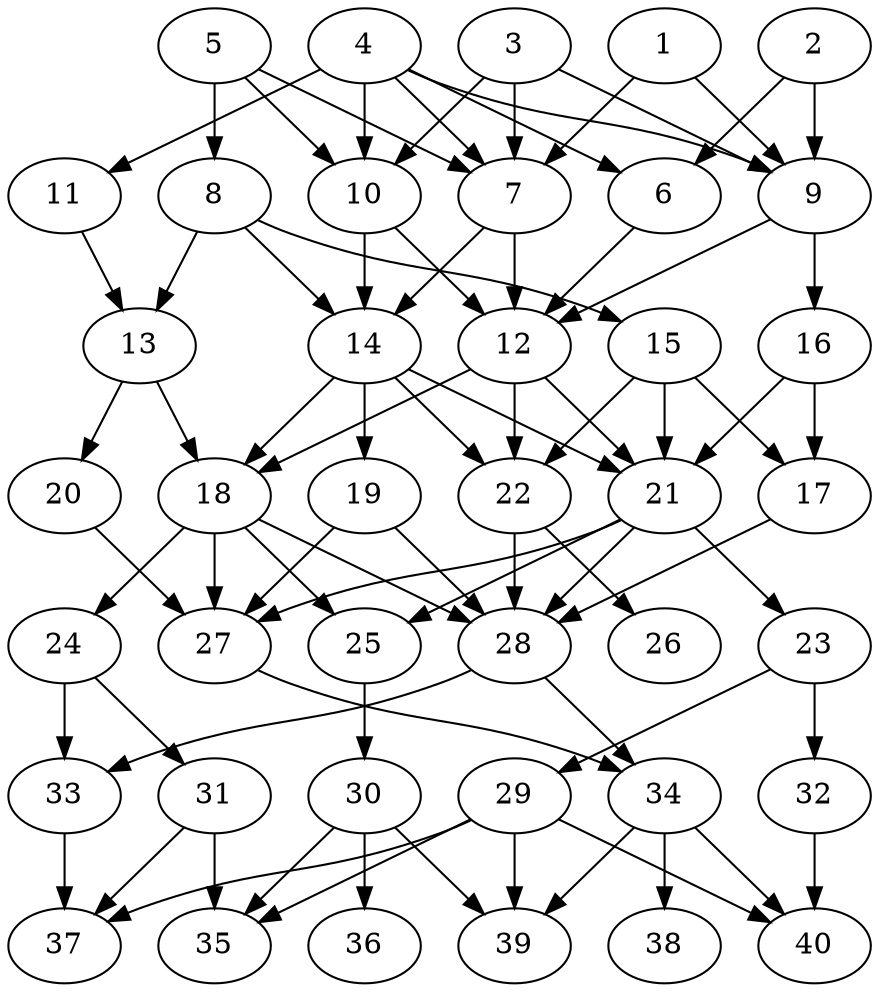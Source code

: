 // DAG automatically generated by daggen at Thu Oct  3 14:06:49 2019
// ./daggen --dot -n 40 --ccr 0.3 --fat 0.5 --regular 0.9 --density 0.7 --mindata 5242880 --maxdata 52428800 
digraph G {
  1 [size="152142507", alpha="0.10", expect_size="45642752"] 
  1 -> 7 [size ="45642752"]
  1 -> 9 [size ="45642752"]
  2 [size="45666987", alpha="0.06", expect_size="13700096"] 
  2 -> 6 [size ="13700096"]
  2 -> 9 [size ="13700096"]
  3 [size="124180480", alpha="0.19", expect_size="37254144"] 
  3 -> 7 [size ="37254144"]
  3 -> 9 [size ="37254144"]
  3 -> 10 [size ="37254144"]
  4 [size="169359360", alpha="0.16", expect_size="50807808"] 
  4 -> 6 [size ="50807808"]
  4 -> 7 [size ="50807808"]
  4 -> 9 [size ="50807808"]
  4 -> 10 [size ="50807808"]
  4 -> 11 [size ="50807808"]
  5 [size="82940587", alpha="0.11", expect_size="24882176"] 
  5 -> 7 [size ="24882176"]
  5 -> 8 [size ="24882176"]
  5 -> 10 [size ="24882176"]
  6 [size="114466133", alpha="0.05", expect_size="34339840"] 
  6 -> 12 [size ="34339840"]
  7 [size="38939307", alpha="0.13", expect_size="11681792"] 
  7 -> 12 [size ="11681792"]
  7 -> 14 [size ="11681792"]
  8 [size="151268693", alpha="0.06", expect_size="45380608"] 
  8 -> 13 [size ="45380608"]
  8 -> 14 [size ="45380608"]
  8 -> 15 [size ="45380608"]
  9 [size="34536107", alpha="0.07", expect_size="10360832"] 
  9 -> 12 [size ="10360832"]
  9 -> 16 [size ="10360832"]
  10 [size="152272213", alpha="0.19", expect_size="45681664"] 
  10 -> 12 [size ="45681664"]
  10 -> 14 [size ="45681664"]
  11 [size="149138773", alpha="0.11", expect_size="44741632"] 
  11 -> 13 [size ="44741632"]
  12 [size="70092800", alpha="0.19", expect_size="21027840"] 
  12 -> 18 [size ="21027840"]
  12 -> 21 [size ="21027840"]
  12 -> 22 [size ="21027840"]
  13 [size="120879787", alpha="0.06", expect_size="36263936"] 
  13 -> 18 [size ="36263936"]
  13 -> 20 [size ="36263936"]
  14 [size="116084053", alpha="0.13", expect_size="34825216"] 
  14 -> 18 [size ="34825216"]
  14 -> 19 [size ="34825216"]
  14 -> 21 [size ="34825216"]
  14 -> 22 [size ="34825216"]
  15 [size="81769813", alpha="0.03", expect_size="24530944"] 
  15 -> 17 [size ="24530944"]
  15 -> 21 [size ="24530944"]
  15 -> 22 [size ="24530944"]
  16 [size="171902293", alpha="0.09", expect_size="51570688"] 
  16 -> 17 [size ="51570688"]
  16 -> 21 [size ="51570688"]
  17 [size="57378133", alpha="0.03", expect_size="17213440"] 
  17 -> 28 [size ="17213440"]
  18 [size="161843200", alpha="0.07", expect_size="48552960"] 
  18 -> 24 [size ="48552960"]
  18 -> 25 [size ="48552960"]
  18 -> 27 [size ="48552960"]
  18 -> 28 [size ="48552960"]
  19 [size="49486507", alpha="0.07", expect_size="14845952"] 
  19 -> 27 [size ="14845952"]
  19 -> 28 [size ="14845952"]
  20 [size="101027840", alpha="0.03", expect_size="30308352"] 
  20 -> 27 [size ="30308352"]
  21 [size="94614187", alpha="0.17", expect_size="28384256"] 
  21 -> 23 [size ="28384256"]
  21 -> 25 [size ="28384256"]
  21 -> 27 [size ="28384256"]
  21 -> 28 [size ="28384256"]
  22 [size="22807893", alpha="0.15", expect_size="6842368"] 
  22 -> 26 [size ="6842368"]
  22 -> 28 [size ="6842368"]
  23 [size="170680320", alpha="0.06", expect_size="51204096"] 
  23 -> 29 [size ="51204096"]
  23 -> 32 [size ="51204096"]
  24 [size="62713173", alpha="0.16", expect_size="18813952"] 
  24 -> 31 [size ="18813952"]
  24 -> 33 [size ="18813952"]
  25 [size="165212160", alpha="0.15", expect_size="49563648"] 
  25 -> 30 [size ="49563648"]
  26 [size="32474453", alpha="0.06", expect_size="9742336"] 
  27 [size="104908800", alpha="0.20", expect_size="31472640"] 
  27 -> 34 [size ="31472640"]
  28 [size="126310400", alpha="0.11", expect_size="37893120"] 
  28 -> 33 [size ="37893120"]
  28 -> 34 [size ="37893120"]
  29 [size="27907413", alpha="0.04", expect_size="8372224"] 
  29 -> 35 [size ="8372224"]
  29 -> 37 [size ="8372224"]
  29 -> 39 [size ="8372224"]
  29 -> 40 [size ="8372224"]
  30 [size="79148373", alpha="0.14", expect_size="23744512"] 
  30 -> 35 [size ="23744512"]
  30 -> 36 [size ="23744512"]
  30 -> 39 [size ="23744512"]
  31 [size="105270613", alpha="0.01", expect_size="31581184"] 
  31 -> 35 [size ="31581184"]
  31 -> 37 [size ="31581184"]
  32 [size="83650560", alpha="0.14", expect_size="25095168"] 
  32 -> 40 [size ="25095168"]
  33 [size="42485760", alpha="0.01", expect_size="12745728"] 
  33 -> 37 [size ="12745728"]
  34 [size="88480427", alpha="0.20", expect_size="26544128"] 
  34 -> 38 [size ="26544128"]
  34 -> 39 [size ="26544128"]
  34 -> 40 [size ="26544128"]
  35 [size="58948267", alpha="0.07", expect_size="17684480"] 
  36 [size="19353600", alpha="0.14", expect_size="5806080"] 
  37 [size="66689707", alpha="0.07", expect_size="20006912"] 
  38 [size="65140053", alpha="0.17", expect_size="19542016"] 
  39 [size="148490240", alpha="0.12", expect_size="44547072"] 
  40 [size="19237547", alpha="0.17", expect_size="5771264"] 
}
